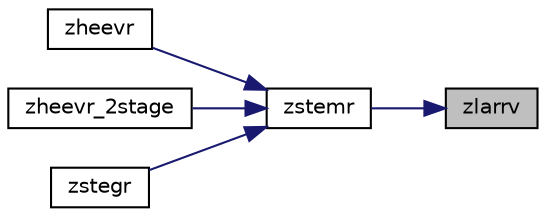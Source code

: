 digraph "zlarrv"
{
 // LATEX_PDF_SIZE
  edge [fontname="Helvetica",fontsize="10",labelfontname="Helvetica",labelfontsize="10"];
  node [fontname="Helvetica",fontsize="10",shape=record];
  rankdir="RL";
  Node1 [label="zlarrv",height=0.2,width=0.4,color="black", fillcolor="grey75", style="filled", fontcolor="black",tooltip="ZLARRV computes the eigenvectors of the tridiagonal matrix T = L D LT given L, D and the eigenvalues ..."];
  Node1 -> Node2 [dir="back",color="midnightblue",fontsize="10",style="solid",fontname="Helvetica"];
  Node2 [label="zstemr",height=0.2,width=0.4,color="black", fillcolor="white", style="filled",URL="$zstemr_8f.html#a33d197e0d2be9d9528f815c947c5fda1",tooltip="ZSTEMR"];
  Node2 -> Node3 [dir="back",color="midnightblue",fontsize="10",style="solid",fontname="Helvetica"];
  Node3 [label="zheevr",height=0.2,width=0.4,color="black", fillcolor="white", style="filled",URL="$zheevr_8f.html#a60dd605c63d7183a4c289a4ab3df6df6",tooltip="ZHEEVR computes the eigenvalues and, optionally, the left and/or right eigenvectors for HE matrices"];
  Node2 -> Node4 [dir="back",color="midnightblue",fontsize="10",style="solid",fontname="Helvetica"];
  Node4 [label="zheevr_2stage",height=0.2,width=0.4,color="black", fillcolor="white", style="filled",URL="$zheevr__2stage_8f.html#adc7c95ab10d3a0d34802aa94939d4ad1",tooltip="ZHEEVR_2STAGE computes the eigenvalues and, optionally, the left and/or right eigenvectors for HE mat..."];
  Node2 -> Node5 [dir="back",color="midnightblue",fontsize="10",style="solid",fontname="Helvetica"];
  Node5 [label="zstegr",height=0.2,width=0.4,color="black", fillcolor="white", style="filled",URL="$zstegr_8f.html#a7827e0002f9668e3f3a0049e66c96ef0",tooltip="ZSTEGR"];
}
